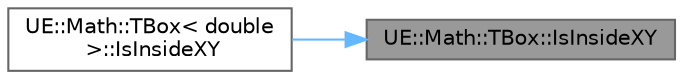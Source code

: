 digraph "UE::Math::TBox::IsInsideXY"
{
 // INTERACTIVE_SVG=YES
 // LATEX_PDF_SIZE
  bgcolor="transparent";
  edge [fontname=Helvetica,fontsize=10,labelfontname=Helvetica,labelfontsize=10];
  node [fontname=Helvetica,fontsize=10,shape=box,height=0.2,width=0.4];
  rankdir="RL";
  Node1 [id="Node000001",label="UE::Math::TBox::IsInsideXY",height=0.2,width=0.4,color="gray40", fillcolor="grey60", style="filled", fontcolor="black",tooltip="Checks whether the given location is inside this box in the XY plane."];
  Node1 -> Node2 [id="edge1_Node000001_Node000002",dir="back",color="steelblue1",style="solid",tooltip=" "];
  Node2 [id="Node000002",label="UE::Math::TBox\< double\l \>::IsInsideXY",height=0.2,width=0.4,color="grey40", fillcolor="white", style="filled",URL="$d7/d5f/structUE_1_1Math_1_1TBox.html#a6fa1c7e5d85cbd59913b191b5d07738b",tooltip=" "];
}
